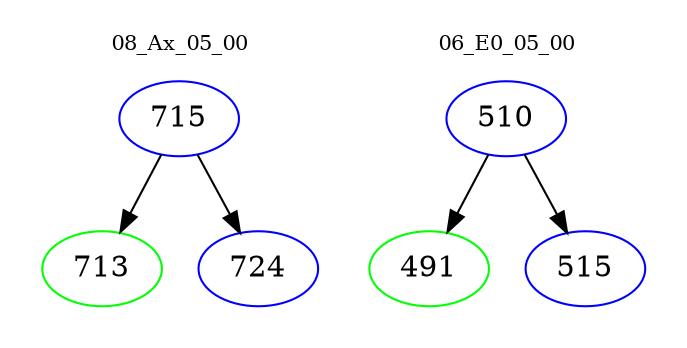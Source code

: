 digraph{
subgraph cluster_0 {
color = white
label = "08_Ax_05_00";
fontsize=10;
T0_715 [label="715", color="blue"]
T0_715 -> T0_713 [color="black"]
T0_713 [label="713", color="green"]
T0_715 -> T0_724 [color="black"]
T0_724 [label="724", color="blue"]
}
subgraph cluster_1 {
color = white
label = "06_E0_05_00";
fontsize=10;
T1_510 [label="510", color="blue"]
T1_510 -> T1_491 [color="black"]
T1_491 [label="491", color="green"]
T1_510 -> T1_515 [color="black"]
T1_515 [label="515", color="blue"]
}
}
